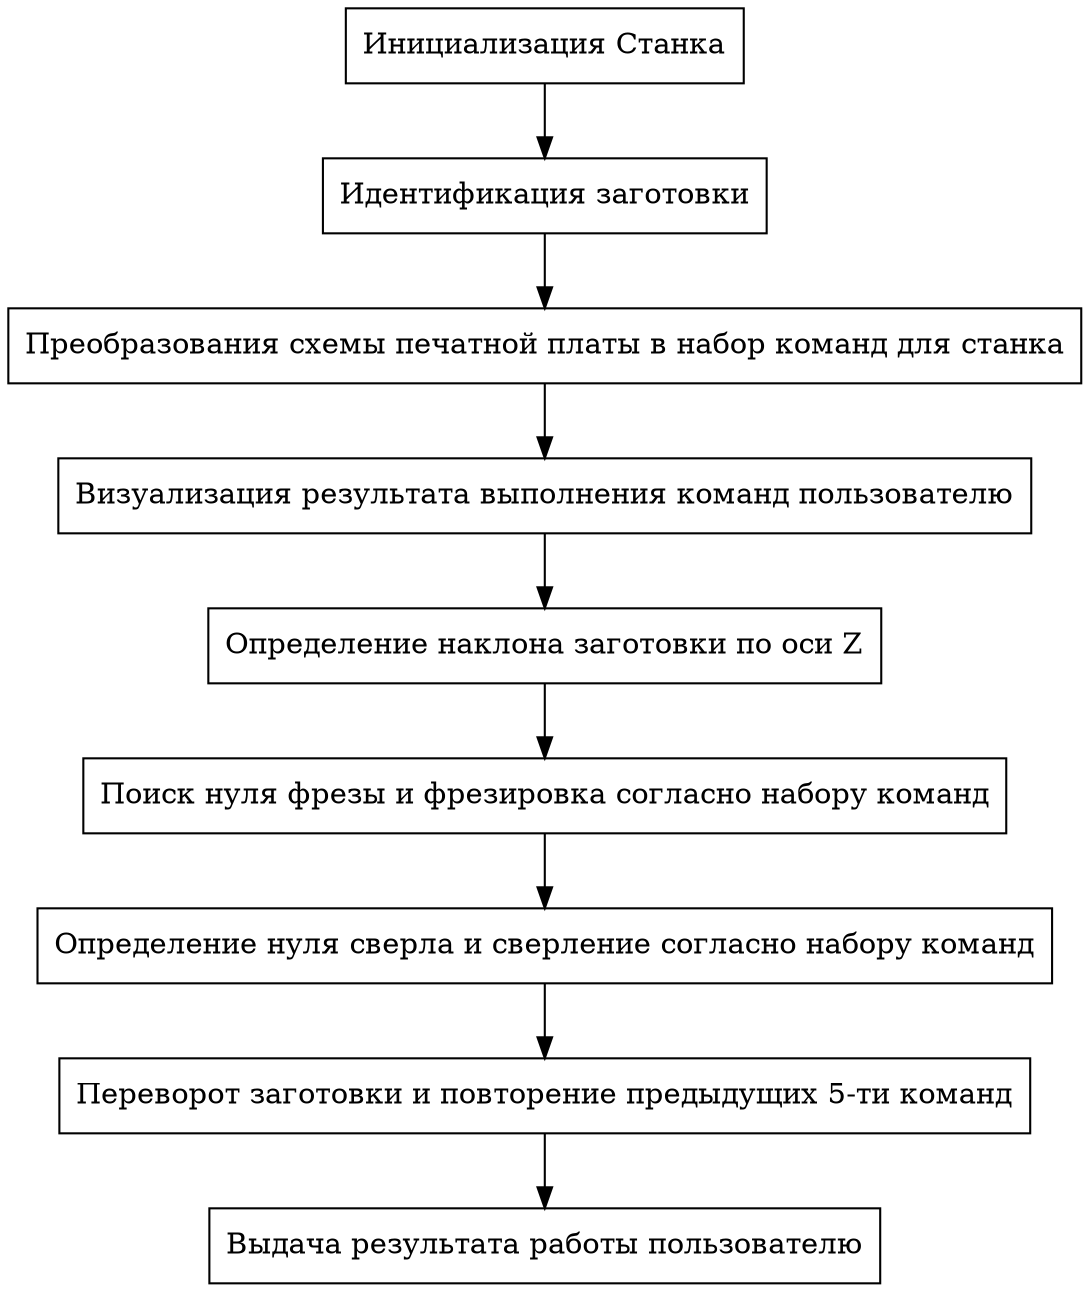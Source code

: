 digraph "round-table" {
    Start    [label="Инициализация Станка", shape=box]
    Find   [label="Идентификация заготовки", shape=box]
    Preob [label="Преобразования схемы печатной платы в набор команд для станка", shape=box]
    Visio   [label="Визуализация результата выполнения команд пользователю", shape=box]
    find_zero   [label="Определение наклона заготовки по оси Z", shape=box]
    freza      [label="Поиск нуля фрезы и фрезировка согласно набору команд", shape=box]
    find_drl    [label="Определение нуля сверла и сверление согласно набору команд", shape=box]
    povorot   [label="Переворот заготовки и повторение предыдущих 5-ти команд", shape=box]
    END   [label="Выдача результата работы пользователю", shape=box]
    
    Start -> Find 
    Find -> Preob 

    Preob -> Visio 
    Visio -> find_zero 
    find_zero -> freza
    freza    -> find_drl 
    find_drl -> povorot 
    povorot -> END  
}